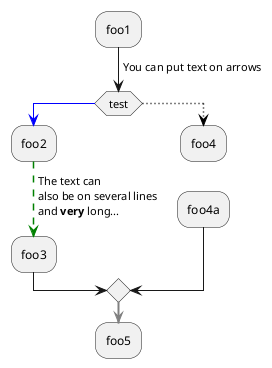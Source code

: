 @startuml
:foo1;
-> You can put text on arrows;
if (test) then
  -[#blue]->
  :foo2;
  -[#green,dashed]-> The text can
  also be on several lines
  and **very** long...;
  :foo3;
else
  -[#black,dotted]->
  :foo4;
  -[hidden]->
  :foo4a;
endif
-[#gray,bold]->
:foo5;
@enduml